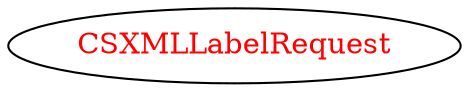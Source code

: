 digraph dependencyGraph {
 concentrate=true;
 ranksep="2.0";
 rankdir="LR"; 
 splines="ortho";
"CSXMLLabelRequest" [fontcolor="red"];
}